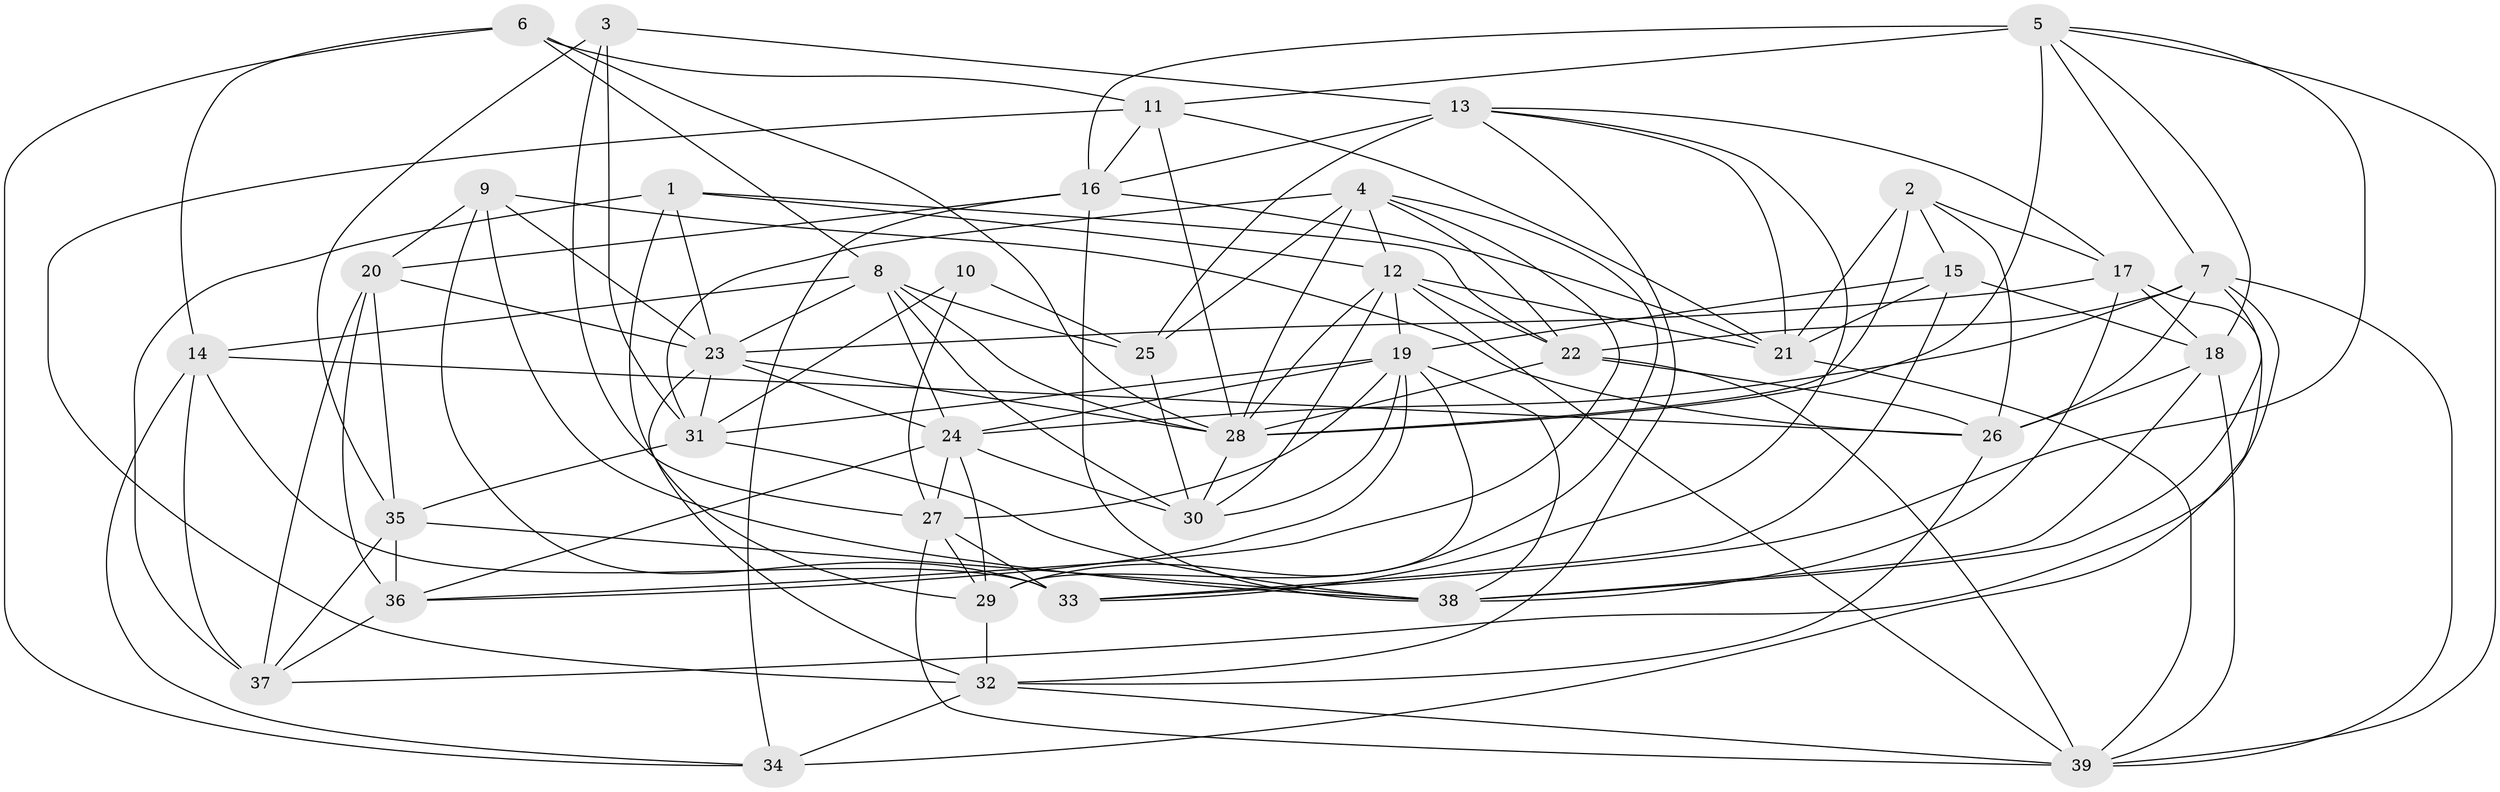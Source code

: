 // original degree distribution, {4: 1.0}
// Generated by graph-tools (version 1.1) at 2025/38/03/04/25 23:38:04]
// undirected, 39 vertices, 126 edges
graph export_dot {
  node [color=gray90,style=filled];
  1;
  2;
  3;
  4;
  5;
  6;
  7;
  8;
  9;
  10;
  11;
  12;
  13;
  14;
  15;
  16;
  17;
  18;
  19;
  20;
  21;
  22;
  23;
  24;
  25;
  26;
  27;
  28;
  29;
  30;
  31;
  32;
  33;
  34;
  35;
  36;
  37;
  38;
  39;
  1 -- 12 [weight=1.0];
  1 -- 22 [weight=1.0];
  1 -- 23 [weight=1.0];
  1 -- 29 [weight=1.0];
  1 -- 37 [weight=2.0];
  2 -- 15 [weight=1.0];
  2 -- 17 [weight=2.0];
  2 -- 21 [weight=1.0];
  2 -- 26 [weight=1.0];
  2 -- 28 [weight=1.0];
  3 -- 13 [weight=1.0];
  3 -- 27 [weight=1.0];
  3 -- 31 [weight=1.0];
  3 -- 35 [weight=1.0];
  4 -- 12 [weight=1.0];
  4 -- 22 [weight=1.0];
  4 -- 25 [weight=1.0];
  4 -- 28 [weight=1.0];
  4 -- 29 [weight=2.0];
  4 -- 31 [weight=3.0];
  4 -- 36 [weight=1.0];
  5 -- 7 [weight=1.0];
  5 -- 11 [weight=1.0];
  5 -- 16 [weight=2.0];
  5 -- 18 [weight=1.0];
  5 -- 28 [weight=1.0];
  5 -- 33 [weight=1.0];
  5 -- 39 [weight=1.0];
  6 -- 8 [weight=1.0];
  6 -- 11 [weight=2.0];
  6 -- 14 [weight=1.0];
  6 -- 28 [weight=1.0];
  6 -- 34 [weight=1.0];
  7 -- 22 [weight=1.0];
  7 -- 24 [weight=1.0];
  7 -- 26 [weight=1.0];
  7 -- 37 [weight=2.0];
  7 -- 38 [weight=1.0];
  7 -- 39 [weight=1.0];
  8 -- 14 [weight=1.0];
  8 -- 23 [weight=1.0];
  8 -- 24 [weight=2.0];
  8 -- 25 [weight=3.0];
  8 -- 28 [weight=1.0];
  8 -- 30 [weight=1.0];
  9 -- 20 [weight=1.0];
  9 -- 23 [weight=1.0];
  9 -- 26 [weight=2.0];
  9 -- 33 [weight=1.0];
  9 -- 38 [weight=1.0];
  10 -- 25 [weight=3.0];
  10 -- 27 [weight=1.0];
  10 -- 31 [weight=2.0];
  11 -- 16 [weight=2.0];
  11 -- 21 [weight=2.0];
  11 -- 28 [weight=1.0];
  11 -- 32 [weight=2.0];
  12 -- 19 [weight=1.0];
  12 -- 21 [weight=1.0];
  12 -- 22 [weight=1.0];
  12 -- 28 [weight=1.0];
  12 -- 30 [weight=1.0];
  12 -- 39 [weight=1.0];
  13 -- 16 [weight=1.0];
  13 -- 17 [weight=1.0];
  13 -- 21 [weight=1.0];
  13 -- 25 [weight=2.0];
  13 -- 32 [weight=1.0];
  13 -- 33 [weight=1.0];
  14 -- 26 [weight=2.0];
  14 -- 33 [weight=1.0];
  14 -- 34 [weight=1.0];
  14 -- 37 [weight=2.0];
  15 -- 18 [weight=1.0];
  15 -- 19 [weight=1.0];
  15 -- 21 [weight=2.0];
  15 -- 33 [weight=1.0];
  16 -- 20 [weight=2.0];
  16 -- 21 [weight=1.0];
  16 -- 34 [weight=1.0];
  16 -- 38 [weight=1.0];
  17 -- 18 [weight=1.0];
  17 -- 23 [weight=1.0];
  17 -- 34 [weight=2.0];
  17 -- 38 [weight=1.0];
  18 -- 26 [weight=1.0];
  18 -- 38 [weight=1.0];
  18 -- 39 [weight=1.0];
  19 -- 24 [weight=1.0];
  19 -- 27 [weight=1.0];
  19 -- 29 [weight=2.0];
  19 -- 30 [weight=1.0];
  19 -- 31 [weight=1.0];
  19 -- 36 [weight=1.0];
  19 -- 38 [weight=1.0];
  20 -- 23 [weight=2.0];
  20 -- 35 [weight=2.0];
  20 -- 36 [weight=2.0];
  20 -- 37 [weight=1.0];
  21 -- 39 [weight=2.0];
  22 -- 26 [weight=2.0];
  22 -- 28 [weight=1.0];
  22 -- 39 [weight=1.0];
  23 -- 24 [weight=1.0];
  23 -- 28 [weight=1.0];
  23 -- 31 [weight=1.0];
  23 -- 32 [weight=1.0];
  24 -- 27 [weight=1.0];
  24 -- 29 [weight=1.0];
  24 -- 30 [weight=1.0];
  24 -- 36 [weight=2.0];
  25 -- 30 [weight=1.0];
  26 -- 32 [weight=1.0];
  27 -- 29 [weight=2.0];
  27 -- 33 [weight=3.0];
  27 -- 39 [weight=1.0];
  28 -- 30 [weight=1.0];
  29 -- 32 [weight=2.0];
  31 -- 35 [weight=1.0];
  31 -- 38 [weight=1.0];
  32 -- 34 [weight=1.0];
  32 -- 39 [weight=2.0];
  35 -- 36 [weight=2.0];
  35 -- 37 [weight=1.0];
  35 -- 38 [weight=1.0];
  36 -- 37 [weight=2.0];
}
